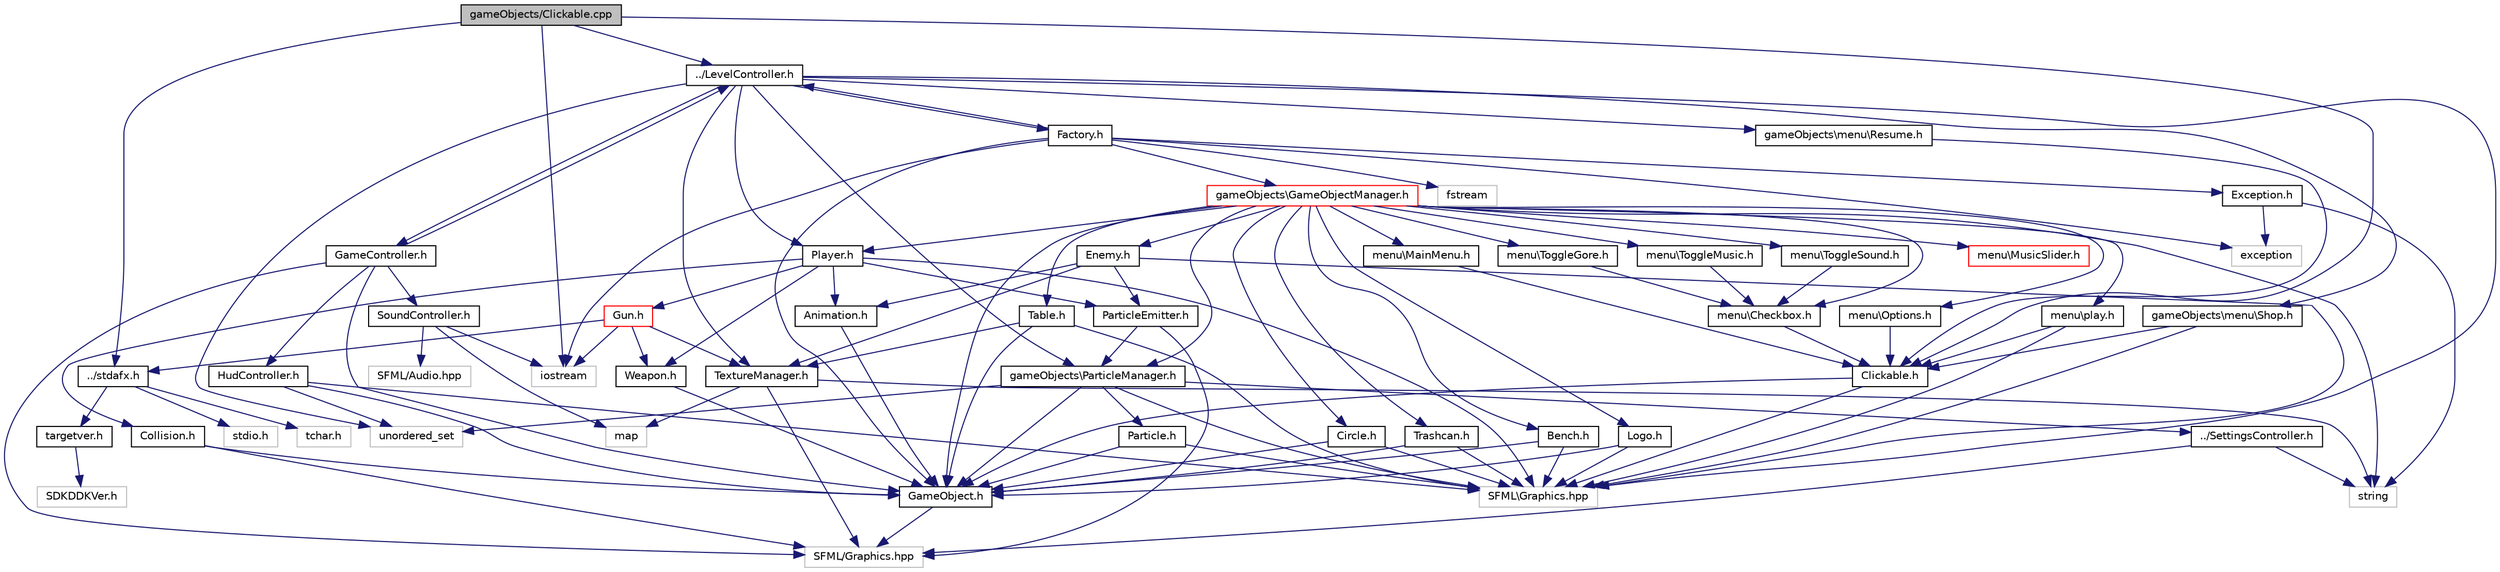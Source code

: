 digraph "gameObjects/Clickable.cpp"
{
  edge [fontname="Helvetica",fontsize="10",labelfontname="Helvetica",labelfontsize="10"];
  node [fontname="Helvetica",fontsize="10",shape=record];
  Node1 [label="gameObjects/Clickable.cpp",height=0.2,width=0.4,color="black", fillcolor="grey75", style="filled", fontcolor="black"];
  Node1 -> Node2 [color="midnightblue",fontsize="10",style="solid"];
  Node2 [label="../stdafx.h",height=0.2,width=0.4,color="black", fillcolor="white", style="filled",URL="$stdafx_8h.html"];
  Node2 -> Node3 [color="midnightblue",fontsize="10",style="solid"];
  Node3 [label="targetver.h",height=0.2,width=0.4,color="black", fillcolor="white", style="filled",URL="$targetver_8h.html"];
  Node3 -> Node4 [color="midnightblue",fontsize="10",style="solid"];
  Node4 [label="SDKDDKVer.h",height=0.2,width=0.4,color="grey75", fillcolor="white", style="filled"];
  Node2 -> Node5 [color="midnightblue",fontsize="10",style="solid"];
  Node5 [label="stdio.h",height=0.2,width=0.4,color="grey75", fillcolor="white", style="filled"];
  Node2 -> Node6 [color="midnightblue",fontsize="10",style="solid"];
  Node6 [label="tchar.h",height=0.2,width=0.4,color="grey75", fillcolor="white", style="filled"];
  Node1 -> Node7 [color="midnightblue",fontsize="10",style="solid"];
  Node7 [label="Clickable.h",height=0.2,width=0.4,color="black", fillcolor="white", style="filled",URL="$_clickable_8h.html"];
  Node7 -> Node8 [color="midnightblue",fontsize="10",style="solid"];
  Node8 [label="SFML\\Graphics.hpp",height=0.2,width=0.4,color="grey75", fillcolor="white", style="filled"];
  Node7 -> Node9 [color="midnightblue",fontsize="10",style="solid"];
  Node9 [label="GameObject.h",height=0.2,width=0.4,color="black", fillcolor="white", style="filled",URL="$_game_object_8h.html"];
  Node9 -> Node10 [color="midnightblue",fontsize="10",style="solid"];
  Node10 [label="SFML/Graphics.hpp",height=0.2,width=0.4,color="grey75", fillcolor="white", style="filled"];
  Node1 -> Node11 [color="midnightblue",fontsize="10",style="solid"];
  Node11 [label="../LevelController.h",height=0.2,width=0.4,color="black", fillcolor="white", style="filled",URL="$_level_controller_8h.html"];
  Node11 -> Node12 [color="midnightblue",fontsize="10",style="solid"];
  Node12 [label="GameController.h",height=0.2,width=0.4,color="black", fillcolor="white", style="filled",URL="$_game_controller_8h.html"];
  Node12 -> Node13 [color="midnightblue",fontsize="10",style="solid"];
  Node13 [label="SoundController.h",height=0.2,width=0.4,color="black", fillcolor="white", style="filled",URL="$_sound_controller_8h.html"];
  Node13 -> Node14 [color="midnightblue",fontsize="10",style="solid"];
  Node14 [label="SFML/Audio.hpp",height=0.2,width=0.4,color="grey75", fillcolor="white", style="filled"];
  Node13 -> Node15 [color="midnightblue",fontsize="10",style="solid"];
  Node15 [label="iostream",height=0.2,width=0.4,color="grey75", fillcolor="white", style="filled"];
  Node13 -> Node16 [color="midnightblue",fontsize="10",style="solid"];
  Node16 [label="map",height=0.2,width=0.4,color="grey75", fillcolor="white", style="filled"];
  Node12 -> Node10 [color="midnightblue",fontsize="10",style="solid"];
  Node12 -> Node9 [color="midnightblue",fontsize="10",style="solid"];
  Node12 -> Node11 [color="midnightblue",fontsize="10",style="solid"];
  Node12 -> Node17 [color="midnightblue",fontsize="10",style="solid"];
  Node17 [label="HudController.h",height=0.2,width=0.4,color="black", fillcolor="white", style="filled",URL="$_hud_controller_8h.html"];
  Node17 -> Node8 [color="midnightblue",fontsize="10",style="solid"];
  Node17 -> Node18 [color="midnightblue",fontsize="10",style="solid"];
  Node18 [label="unordered_set",height=0.2,width=0.4,color="grey75", fillcolor="white", style="filled"];
  Node17 -> Node9 [color="midnightblue",fontsize="10",style="solid"];
  Node11 -> Node19 [color="midnightblue",fontsize="10",style="solid"];
  Node19 [label="TextureManager.h",height=0.2,width=0.4,color="black", fillcolor="white", style="filled",URL="$_texture_manager_8h.html"];
  Node19 -> Node20 [color="midnightblue",fontsize="10",style="solid"];
  Node20 [label="string",height=0.2,width=0.4,color="grey75", fillcolor="white", style="filled"];
  Node19 -> Node10 [color="midnightblue",fontsize="10",style="solid"];
  Node19 -> Node16 [color="midnightblue",fontsize="10",style="solid"];
  Node11 -> Node21 [color="midnightblue",fontsize="10",style="solid"];
  Node21 [label="gameObjects\\ParticleManager.h",height=0.2,width=0.4,color="black", fillcolor="white", style="filled",URL="$_particle_manager_8h.html"];
  Node21 -> Node9 [color="midnightblue",fontsize="10",style="solid"];
  Node21 -> Node22 [color="midnightblue",fontsize="10",style="solid"];
  Node22 [label="Particle.h",height=0.2,width=0.4,color="black", fillcolor="white", style="filled",URL="$_particle_8h.html"];
  Node22 -> Node9 [color="midnightblue",fontsize="10",style="solid"];
  Node22 -> Node8 [color="midnightblue",fontsize="10",style="solid"];
  Node21 -> Node8 [color="midnightblue",fontsize="10",style="solid"];
  Node21 -> Node18 [color="midnightblue",fontsize="10",style="solid"];
  Node21 -> Node23 [color="midnightblue",fontsize="10",style="solid"];
  Node23 [label="../SettingsController.h",height=0.2,width=0.4,color="black", fillcolor="white", style="filled",URL="$_settings_controller_8h.html"];
  Node23 -> Node20 [color="midnightblue",fontsize="10",style="solid"];
  Node23 -> Node10 [color="midnightblue",fontsize="10",style="solid"];
  Node11 -> Node24 [color="midnightblue",fontsize="10",style="solid"];
  Node24 [label="Factory.h",height=0.2,width=0.4,color="black", fillcolor="white", style="filled",URL="$_factory_8h.html"];
  Node24 -> Node25 [color="midnightblue",fontsize="10",style="solid"];
  Node25 [label="gameObjects\\GameObjectManager.h",height=0.2,width=0.4,color="red", fillcolor="white", style="filled",URL="$_game_object_manager_8h.html"];
  Node25 -> Node9 [color="midnightblue",fontsize="10",style="solid"];
  Node25 -> Node21 [color="midnightblue",fontsize="10",style="solid"];
  Node25 -> Node26 [color="midnightblue",fontsize="10",style="solid"];
  Node26 [label="Circle.h",height=0.2,width=0.4,color="black", fillcolor="white", style="filled",URL="$_circle_8h.html"];
  Node26 -> Node9 [color="midnightblue",fontsize="10",style="solid"];
  Node26 -> Node8 [color="midnightblue",fontsize="10",style="solid"];
  Node25 -> Node27 [color="midnightblue",fontsize="10",style="solid"];
  Node27 [label="Logo.h",height=0.2,width=0.4,color="black", fillcolor="white", style="filled",URL="$_logo_8h.html"];
  Node27 -> Node9 [color="midnightblue",fontsize="10",style="solid"];
  Node27 -> Node8 [color="midnightblue",fontsize="10",style="solid"];
  Node25 -> Node28 [color="midnightblue",fontsize="10",style="solid"];
  Node28 [label="Player.h",height=0.2,width=0.4,color="black", fillcolor="white", style="filled",URL="$_player_8h.html"];
  Node28 -> Node29 [color="midnightblue",fontsize="10",style="solid"];
  Node29 [label="Animation.h",height=0.2,width=0.4,color="black", fillcolor="white", style="filled",URL="$_animation_8h.html"];
  Node29 -> Node9 [color="midnightblue",fontsize="10",style="solid"];
  Node28 -> Node8 [color="midnightblue",fontsize="10",style="solid"];
  Node28 -> Node30 [color="midnightblue",fontsize="10",style="solid"];
  Node30 [label="ParticleEmitter.h",height=0.2,width=0.4,color="black", fillcolor="white", style="filled",URL="$_particle_emitter_8h.html"];
  Node30 -> Node10 [color="midnightblue",fontsize="10",style="solid"];
  Node30 -> Node21 [color="midnightblue",fontsize="10",style="solid"];
  Node28 -> Node31 [color="midnightblue",fontsize="10",style="solid"];
  Node31 [label="Weapon.h",height=0.2,width=0.4,color="black", fillcolor="white", style="filled",URL="$_weapon_8h.html"];
  Node31 -> Node9 [color="midnightblue",fontsize="10",style="solid"];
  Node28 -> Node32 [color="midnightblue",fontsize="10",style="solid"];
  Node32 [label="Gun.h",height=0.2,width=0.4,color="red", fillcolor="white", style="filled",URL="$_gun_8h.html"];
  Node32 -> Node2 [color="midnightblue",fontsize="10",style="solid"];
  Node32 -> Node31 [color="midnightblue",fontsize="10",style="solid"];
  Node32 -> Node19 [color="midnightblue",fontsize="10",style="solid"];
  Node32 -> Node15 [color="midnightblue",fontsize="10",style="solid"];
  Node28 -> Node33 [color="midnightblue",fontsize="10",style="solid"];
  Node33 [label="Collision.h",height=0.2,width=0.4,color="black", fillcolor="white", style="filled",URL="$_collision_8h.html"];
  Node33 -> Node10 [color="midnightblue",fontsize="10",style="solid"];
  Node33 -> Node9 [color="midnightblue",fontsize="10",style="solid"];
  Node25 -> Node20 [color="midnightblue",fontsize="10",style="solid"];
  Node25 -> Node34 [color="midnightblue",fontsize="10",style="solid"];
  Node34 [label="Table.h",height=0.2,width=0.4,color="black", fillcolor="white", style="filled",URL="$_table_8h.html"];
  Node34 -> Node9 [color="midnightblue",fontsize="10",style="solid"];
  Node34 -> Node19 [color="midnightblue",fontsize="10",style="solid"];
  Node34 -> Node8 [color="midnightblue",fontsize="10",style="solid"];
  Node25 -> Node35 [color="midnightblue",fontsize="10",style="solid"];
  Node35 [label="Bench.h",height=0.2,width=0.4,color="black", fillcolor="white", style="filled",URL="$_bench_8h.html"];
  Node35 -> Node9 [color="midnightblue",fontsize="10",style="solid"];
  Node35 -> Node8 [color="midnightblue",fontsize="10",style="solid"];
  Node25 -> Node36 [color="midnightblue",fontsize="10",style="solid"];
  Node36 [label="Trashcan.h",height=0.2,width=0.4,color="black", fillcolor="white", style="filled",URL="$_trashcan_8h.html"];
  Node36 -> Node9 [color="midnightblue",fontsize="10",style="solid"];
  Node36 -> Node8 [color="midnightblue",fontsize="10",style="solid"];
  Node25 -> Node37 [color="midnightblue",fontsize="10",style="solid"];
  Node37 [label="Enemy.h",height=0.2,width=0.4,color="black", fillcolor="white", style="filled",URL="$_enemy_8h.html"];
  Node37 -> Node29 [color="midnightblue",fontsize="10",style="solid"];
  Node37 -> Node19 [color="midnightblue",fontsize="10",style="solid"];
  Node37 -> Node8 [color="midnightblue",fontsize="10",style="solid"];
  Node37 -> Node30 [color="midnightblue",fontsize="10",style="solid"];
  Node25 -> Node38 [color="midnightblue",fontsize="10",style="solid"];
  Node38 [label="menu\\play.h",height=0.2,width=0.4,color="black", fillcolor="white", style="filled",URL="$play_8h.html"];
  Node38 -> Node7 [color="midnightblue",fontsize="10",style="solid"];
  Node38 -> Node8 [color="midnightblue",fontsize="10",style="solid"];
  Node25 -> Node39 [color="midnightblue",fontsize="10",style="solid"];
  Node39 [label="menu\\Options.h",height=0.2,width=0.4,color="black", fillcolor="white", style="filled",URL="$_options_8h.html"];
  Node39 -> Node7 [color="midnightblue",fontsize="10",style="solid"];
  Node25 -> Node40 [color="midnightblue",fontsize="10",style="solid"];
  Node40 [label="menu\\MainMenu.h",height=0.2,width=0.4,color="black", fillcolor="white", style="filled",URL="$_main_menu_8h.html"];
  Node40 -> Node7 [color="midnightblue",fontsize="10",style="solid"];
  Node25 -> Node41 [color="midnightblue",fontsize="10",style="solid"];
  Node41 [label="menu\\Checkbox.h",height=0.2,width=0.4,color="black", fillcolor="white", style="filled",URL="$_checkbox_8h.html"];
  Node41 -> Node7 [color="midnightblue",fontsize="10",style="solid"];
  Node25 -> Node42 [color="midnightblue",fontsize="10",style="solid"];
  Node42 [label="menu\\ToggleMusic.h",height=0.2,width=0.4,color="black", fillcolor="white", style="filled",URL="$_toggle_music_8h.html"];
  Node42 -> Node41 [color="midnightblue",fontsize="10",style="solid"];
  Node25 -> Node43 [color="midnightblue",fontsize="10",style="solid"];
  Node43 [label="menu\\ToggleSound.h",height=0.2,width=0.4,color="black", fillcolor="white", style="filled",URL="$_toggle_sound_8h.html"];
  Node43 -> Node41 [color="midnightblue",fontsize="10",style="solid"];
  Node25 -> Node44 [color="midnightblue",fontsize="10",style="solid"];
  Node44 [label="menu\\ToggleGore.h",height=0.2,width=0.4,color="black", fillcolor="white", style="filled",URL="$_toggle_gore_8h.html"];
  Node44 -> Node41 [color="midnightblue",fontsize="10",style="solid"];
  Node25 -> Node45 [color="midnightblue",fontsize="10",style="solid"];
  Node45 [label="menu\\MusicSlider.h",height=0.2,width=0.4,color="red", fillcolor="white", style="filled",URL="$_music_slider_8h.html"];
  Node24 -> Node9 [color="midnightblue",fontsize="10",style="solid"];
  Node24 -> Node11 [color="midnightblue",fontsize="10",style="solid"];
  Node24 -> Node46 [color="midnightblue",fontsize="10",style="solid"];
  Node46 [label="Exception.h",height=0.2,width=0.4,color="black", fillcolor="white", style="filled",URL="$_exception_8h.html"];
  Node46 -> Node47 [color="midnightblue",fontsize="10",style="solid"];
  Node47 [label="exception",height=0.2,width=0.4,color="grey75", fillcolor="white", style="filled"];
  Node46 -> Node20 [color="midnightblue",fontsize="10",style="solid"];
  Node24 -> Node47 [color="midnightblue",fontsize="10",style="solid"];
  Node24 -> Node48 [color="midnightblue",fontsize="10",style="solid"];
  Node48 [label="fstream",height=0.2,width=0.4,color="grey75", fillcolor="white", style="filled"];
  Node24 -> Node15 [color="midnightblue",fontsize="10",style="solid"];
  Node11 -> Node28 [color="midnightblue",fontsize="10",style="solid"];
  Node11 -> Node8 [color="midnightblue",fontsize="10",style="solid"];
  Node11 -> Node18 [color="midnightblue",fontsize="10",style="solid"];
  Node11 -> Node49 [color="midnightblue",fontsize="10",style="solid"];
  Node49 [label="gameObjects\\menu\\Resume.h",height=0.2,width=0.4,color="black", fillcolor="white", style="filled",URL="$_resume_8h.html"];
  Node49 -> Node7 [color="midnightblue",fontsize="10",style="solid"];
  Node11 -> Node50 [color="midnightblue",fontsize="10",style="solid"];
  Node50 [label="gameObjects\\menu\\Shop.h",height=0.2,width=0.4,color="black", fillcolor="white", style="filled",URL="$_shop_8h.html"];
  Node50 -> Node7 [color="midnightblue",fontsize="10",style="solid"];
  Node50 -> Node8 [color="midnightblue",fontsize="10",style="solid"];
  Node1 -> Node15 [color="midnightblue",fontsize="10",style="solid"];
}
